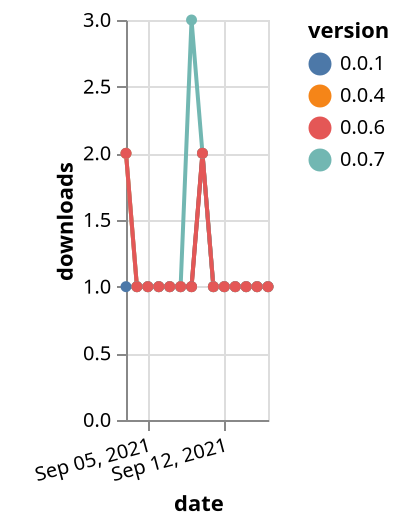 {"$schema": "https://vega.github.io/schema/vega-lite/v5.json", "description": "A simple bar chart with embedded data.", "data": {"values": [{"date": "2021-09-03", "total": 131, "delta": 2, "version": "0.0.4"}, {"date": "2021-09-04", "total": 132, "delta": 1, "version": "0.0.4"}, {"date": "2021-09-05", "total": 133, "delta": 1, "version": "0.0.4"}, {"date": "2021-09-06", "total": 134, "delta": 1, "version": "0.0.4"}, {"date": "2021-09-07", "total": 135, "delta": 1, "version": "0.0.4"}, {"date": "2021-09-08", "total": 136, "delta": 1, "version": "0.0.4"}, {"date": "2021-09-09", "total": 137, "delta": 1, "version": "0.0.4"}, {"date": "2021-09-10", "total": 139, "delta": 2, "version": "0.0.4"}, {"date": "2021-09-11", "total": 140, "delta": 1, "version": "0.0.4"}, {"date": "2021-09-12", "total": 141, "delta": 1, "version": "0.0.4"}, {"date": "2021-09-13", "total": 142, "delta": 1, "version": "0.0.4"}, {"date": "2021-09-14", "total": 143, "delta": 1, "version": "0.0.4"}, {"date": "2021-09-15", "total": 144, "delta": 1, "version": "0.0.4"}, {"date": "2021-09-16", "total": 145, "delta": 1, "version": "0.0.4"}, {"date": "2021-09-03", "total": 140, "delta": 1, "version": "0.0.1"}, {"date": "2021-09-04", "total": 141, "delta": 1, "version": "0.0.1"}, {"date": "2021-09-05", "total": 142, "delta": 1, "version": "0.0.1"}, {"date": "2021-09-06", "total": 143, "delta": 1, "version": "0.0.1"}, {"date": "2021-09-07", "total": 144, "delta": 1, "version": "0.0.1"}, {"date": "2021-09-08", "total": 145, "delta": 1, "version": "0.0.1"}, {"date": "2021-09-09", "total": 146, "delta": 1, "version": "0.0.1"}, {"date": "2021-09-10", "total": 148, "delta": 2, "version": "0.0.1"}, {"date": "2021-09-11", "total": 149, "delta": 1, "version": "0.0.1"}, {"date": "2021-09-12", "total": 150, "delta": 1, "version": "0.0.1"}, {"date": "2021-09-13", "total": 151, "delta": 1, "version": "0.0.1"}, {"date": "2021-09-14", "total": 152, "delta": 1, "version": "0.0.1"}, {"date": "2021-09-15", "total": 153, "delta": 1, "version": "0.0.1"}, {"date": "2021-09-16", "total": 154, "delta": 1, "version": "0.0.1"}, {"date": "2021-09-03", "total": 108, "delta": 2, "version": "0.0.7"}, {"date": "2021-09-04", "total": 109, "delta": 1, "version": "0.0.7"}, {"date": "2021-09-05", "total": 110, "delta": 1, "version": "0.0.7"}, {"date": "2021-09-06", "total": 111, "delta": 1, "version": "0.0.7"}, {"date": "2021-09-07", "total": 112, "delta": 1, "version": "0.0.7"}, {"date": "2021-09-08", "total": 113, "delta": 1, "version": "0.0.7"}, {"date": "2021-09-09", "total": 116, "delta": 3, "version": "0.0.7"}, {"date": "2021-09-10", "total": 118, "delta": 2, "version": "0.0.7"}, {"date": "2021-09-11", "total": 119, "delta": 1, "version": "0.0.7"}, {"date": "2021-09-12", "total": 120, "delta": 1, "version": "0.0.7"}, {"date": "2021-09-13", "total": 121, "delta": 1, "version": "0.0.7"}, {"date": "2021-09-14", "total": 122, "delta": 1, "version": "0.0.7"}, {"date": "2021-09-15", "total": 123, "delta": 1, "version": "0.0.7"}, {"date": "2021-09-16", "total": 124, "delta": 1, "version": "0.0.7"}, {"date": "2021-09-03", "total": 117, "delta": 2, "version": "0.0.6"}, {"date": "2021-09-04", "total": 118, "delta": 1, "version": "0.0.6"}, {"date": "2021-09-05", "total": 119, "delta": 1, "version": "0.0.6"}, {"date": "2021-09-06", "total": 120, "delta": 1, "version": "0.0.6"}, {"date": "2021-09-07", "total": 121, "delta": 1, "version": "0.0.6"}, {"date": "2021-09-08", "total": 122, "delta": 1, "version": "0.0.6"}, {"date": "2021-09-09", "total": 123, "delta": 1, "version": "0.0.6"}, {"date": "2021-09-10", "total": 125, "delta": 2, "version": "0.0.6"}, {"date": "2021-09-11", "total": 126, "delta": 1, "version": "0.0.6"}, {"date": "2021-09-12", "total": 127, "delta": 1, "version": "0.0.6"}, {"date": "2021-09-13", "total": 128, "delta": 1, "version": "0.0.6"}, {"date": "2021-09-14", "total": 129, "delta": 1, "version": "0.0.6"}, {"date": "2021-09-15", "total": 130, "delta": 1, "version": "0.0.6"}, {"date": "2021-09-16", "total": 131, "delta": 1, "version": "0.0.6"}]}, "width": "container", "mark": {"type": "line", "point": {"filled": true}}, "encoding": {"x": {"field": "date", "type": "temporal", "timeUnit": "yearmonthdate", "title": "date", "axis": {"labelAngle": -15}}, "y": {"field": "delta", "type": "quantitative", "title": "downloads"}, "color": {"field": "version", "type": "nominal"}, "tooltip": {"field": "delta"}}}